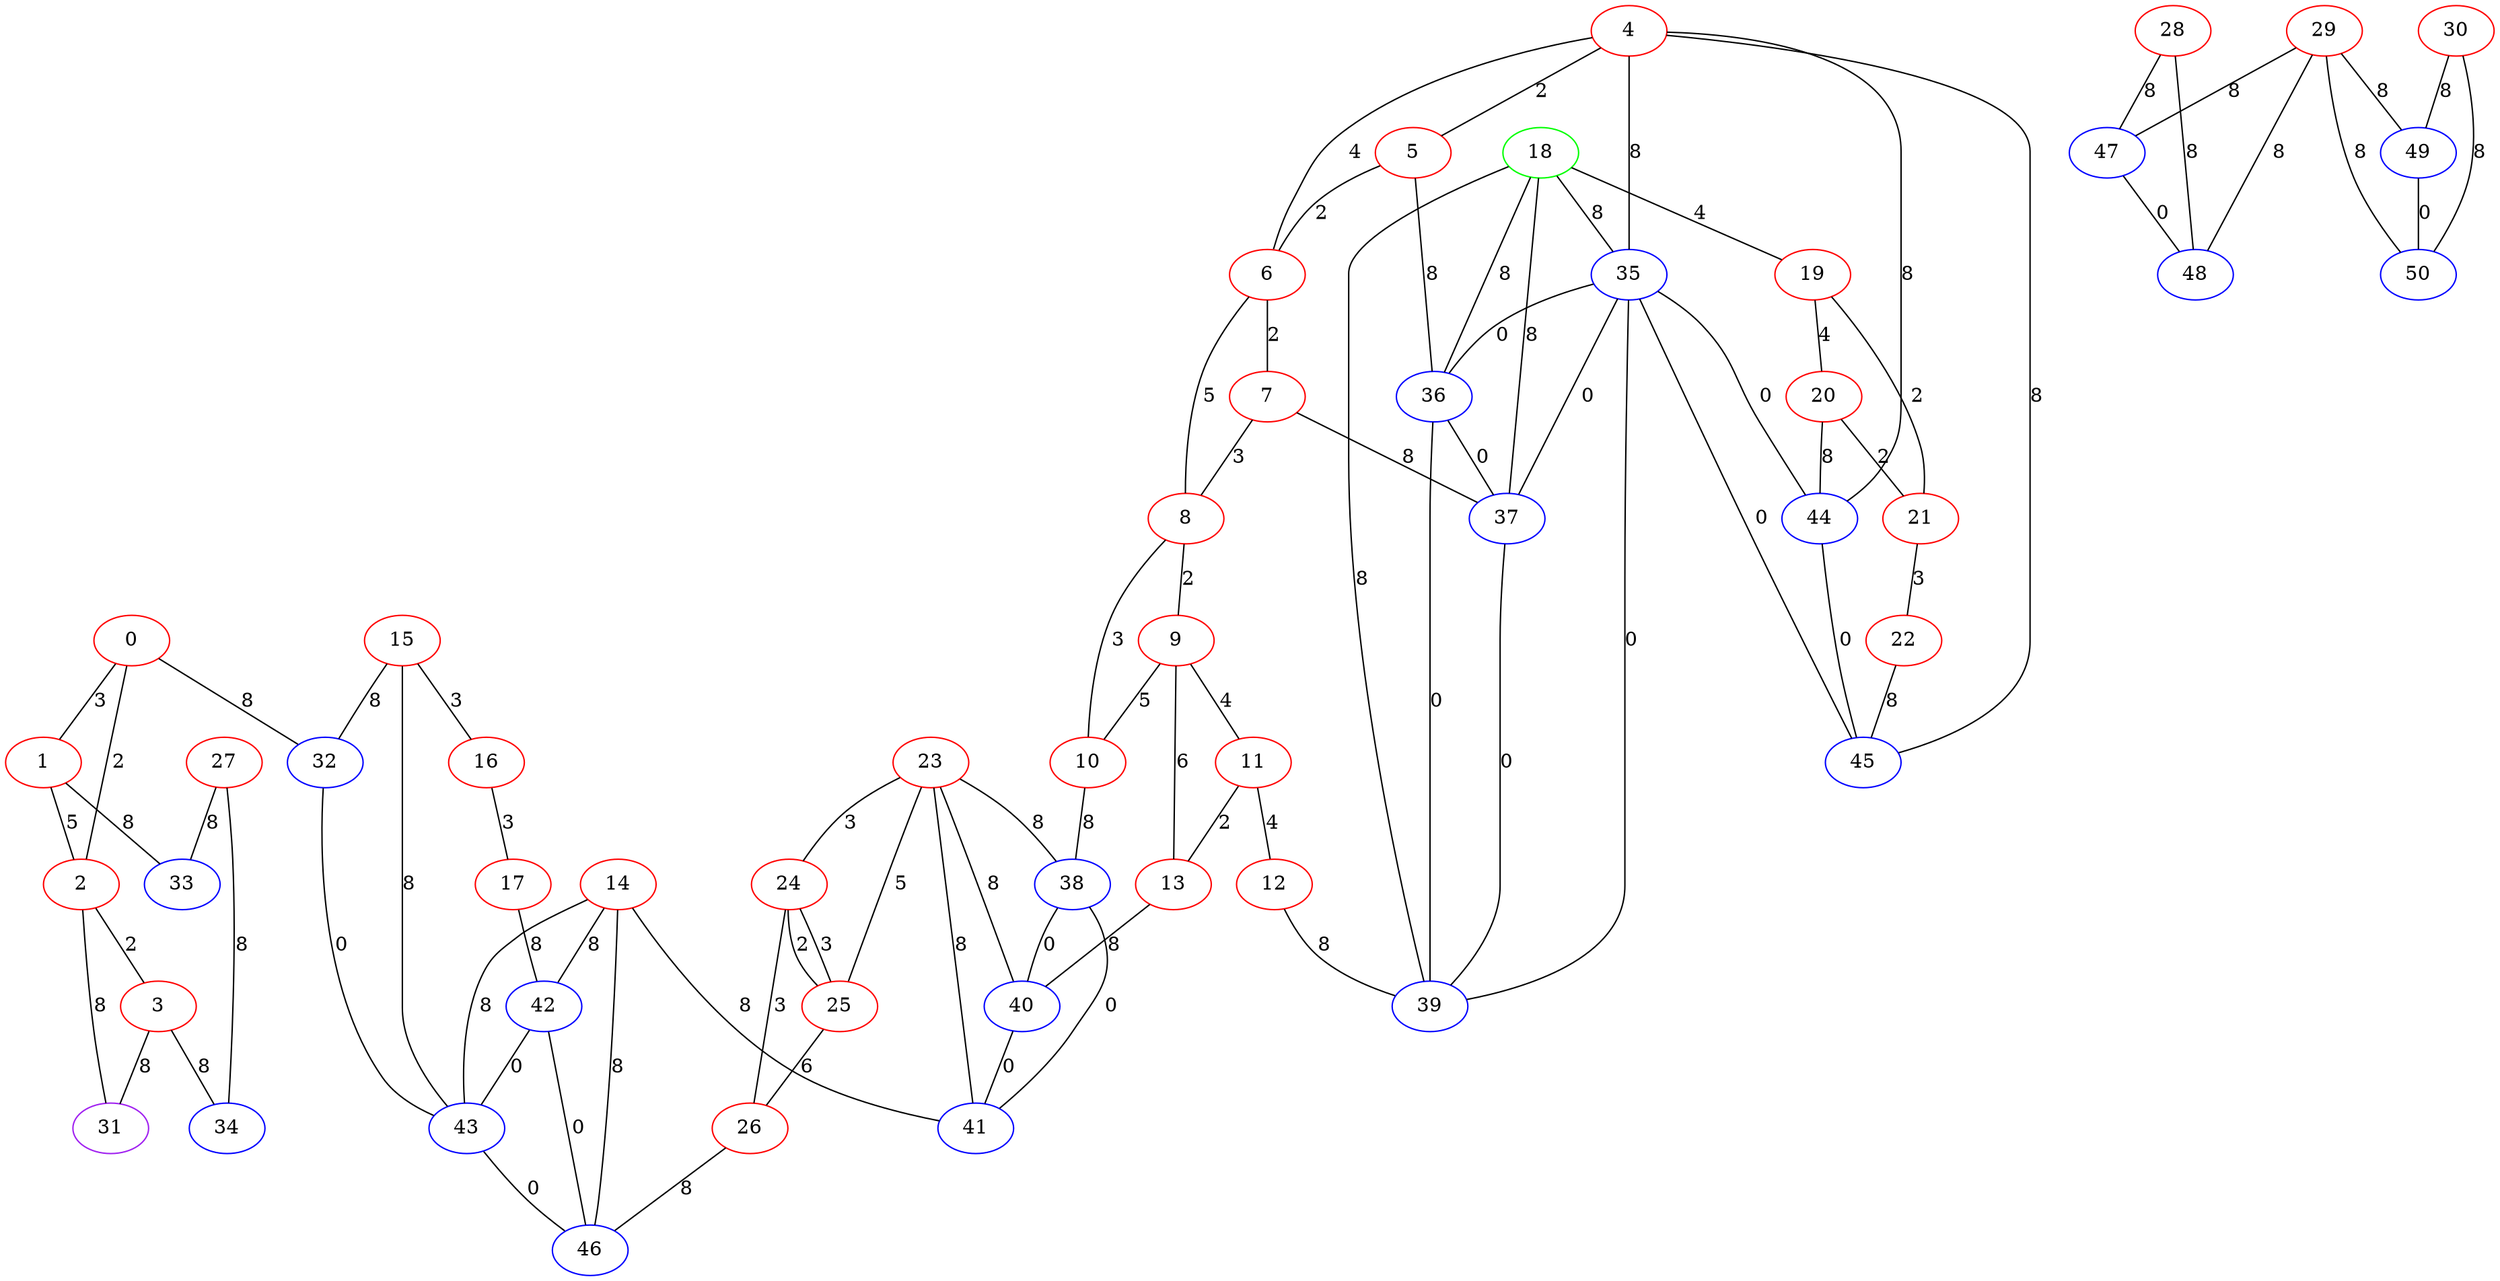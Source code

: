 graph "" {
0 [color=red, weight=1];
1 [color=red, weight=1];
2 [color=red, weight=1];
3 [color=red, weight=1];
4 [color=red, weight=1];
5 [color=red, weight=1];
6 [color=red, weight=1];
7 [color=red, weight=1];
8 [color=red, weight=1];
9 [color=red, weight=1];
10 [color=red, weight=1];
11 [color=red, weight=1];
12 [color=red, weight=1];
13 [color=red, weight=1];
14 [color=red, weight=1];
15 [color=red, weight=1];
16 [color=red, weight=1];
17 [color=red, weight=1];
18 [color=green, weight=2];
19 [color=red, weight=1];
20 [color=red, weight=1];
21 [color=red, weight=1];
22 [color=red, weight=1];
23 [color=red, weight=1];
24 [color=red, weight=1];
25 [color=red, weight=1];
26 [color=red, weight=1];
27 [color=red, weight=1];
28 [color=red, weight=1];
29 [color=red, weight=1];
30 [color=red, weight=1];
31 [color=purple, weight=4];
32 [color=blue, weight=3];
33 [color=blue, weight=3];
34 [color=blue, weight=3];
35 [color=blue, weight=3];
36 [color=blue, weight=3];
37 [color=blue, weight=3];
38 [color=blue, weight=3];
39 [color=blue, weight=3];
40 [color=blue, weight=3];
41 [color=blue, weight=3];
42 [color=blue, weight=3];
43 [color=blue, weight=3];
44 [color=blue, weight=3];
45 [color=blue, weight=3];
46 [color=blue, weight=3];
47 [color=blue, weight=3];
48 [color=blue, weight=3];
49 [color=blue, weight=3];
50 [color=blue, weight=3];
0 -- 32  [key=0, label=8];
0 -- 1  [key=0, label=3];
0 -- 2  [key=0, label=2];
1 -- 33  [key=0, label=8];
1 -- 2  [key=0, label=5];
2 -- 3  [key=0, label=2];
2 -- 31  [key=0, label=8];
3 -- 34  [key=0, label=8];
3 -- 31  [key=0, label=8];
4 -- 35  [key=0, label=8];
4 -- 44  [key=0, label=8];
4 -- 5  [key=0, label=2];
4 -- 6  [key=0, label=4];
4 -- 45  [key=0, label=8];
5 -- 36  [key=0, label=8];
5 -- 6  [key=0, label=2];
6 -- 8  [key=0, label=5];
6 -- 7  [key=0, label=2];
7 -- 8  [key=0, label=3];
7 -- 37  [key=0, label=8];
8 -- 9  [key=0, label=2];
8 -- 10  [key=0, label=3];
9 -- 10  [key=0, label=5];
9 -- 11  [key=0, label=4];
9 -- 13  [key=0, label=6];
10 -- 38  [key=0, label=8];
11 -- 12  [key=0, label=4];
11 -- 13  [key=0, label=2];
12 -- 39  [key=0, label=8];
13 -- 40  [key=0, label=8];
14 -- 41  [key=0, label=8];
14 -- 42  [key=0, label=8];
14 -- 43  [key=0, label=8];
14 -- 46  [key=0, label=8];
15 -- 16  [key=0, label=3];
15 -- 32  [key=0, label=8];
15 -- 43  [key=0, label=8];
16 -- 17  [key=0, label=3];
17 -- 42  [key=0, label=8];
18 -- 35  [key=0, label=8];
18 -- 19  [key=0, label=4];
18 -- 36  [key=0, label=8];
18 -- 37  [key=0, label=8];
18 -- 39  [key=0, label=8];
19 -- 20  [key=0, label=4];
19 -- 21  [key=0, label=2];
20 -- 44  [key=0, label=8];
20 -- 21  [key=0, label=2];
21 -- 22  [key=0, label=3];
22 -- 45  [key=0, label=8];
23 -- 24  [key=0, label=3];
23 -- 25  [key=0, label=5];
23 -- 41  [key=0, label=8];
23 -- 38  [key=0, label=8];
23 -- 40  [key=0, label=8];
24 -- 25  [key=0, label=3];
24 -- 25  [key=1, label=2];
24 -- 26  [key=0, label=3];
25 -- 26  [key=0, label=6];
26 -- 46  [key=0, label=8];
27 -- 33  [key=0, label=8];
27 -- 34  [key=0, label=8];
28 -- 48  [key=0, label=8];
28 -- 47  [key=0, label=8];
29 -- 48  [key=0, label=8];
29 -- 49  [key=0, label=8];
29 -- 50  [key=0, label=8];
29 -- 47  [key=0, label=8];
30 -- 49  [key=0, label=8];
30 -- 50  [key=0, label=8];
32 -- 43  [key=0, label=0];
35 -- 36  [key=0, label=0];
35 -- 37  [key=0, label=0];
35 -- 39  [key=0, label=0];
35 -- 44  [key=0, label=0];
35 -- 45  [key=0, label=0];
36 -- 39  [key=0, label=0];
36 -- 37  [key=0, label=0];
37 -- 39  [key=0, label=0];
38 -- 40  [key=0, label=0];
38 -- 41  [key=0, label=0];
40 -- 41  [key=0, label=0];
42 -- 43  [key=0, label=0];
42 -- 46  [key=0, label=0];
43 -- 46  [key=0, label=0];
44 -- 45  [key=0, label=0];
47 -- 48  [key=0, label=0];
49 -- 50  [key=0, label=0];
}
